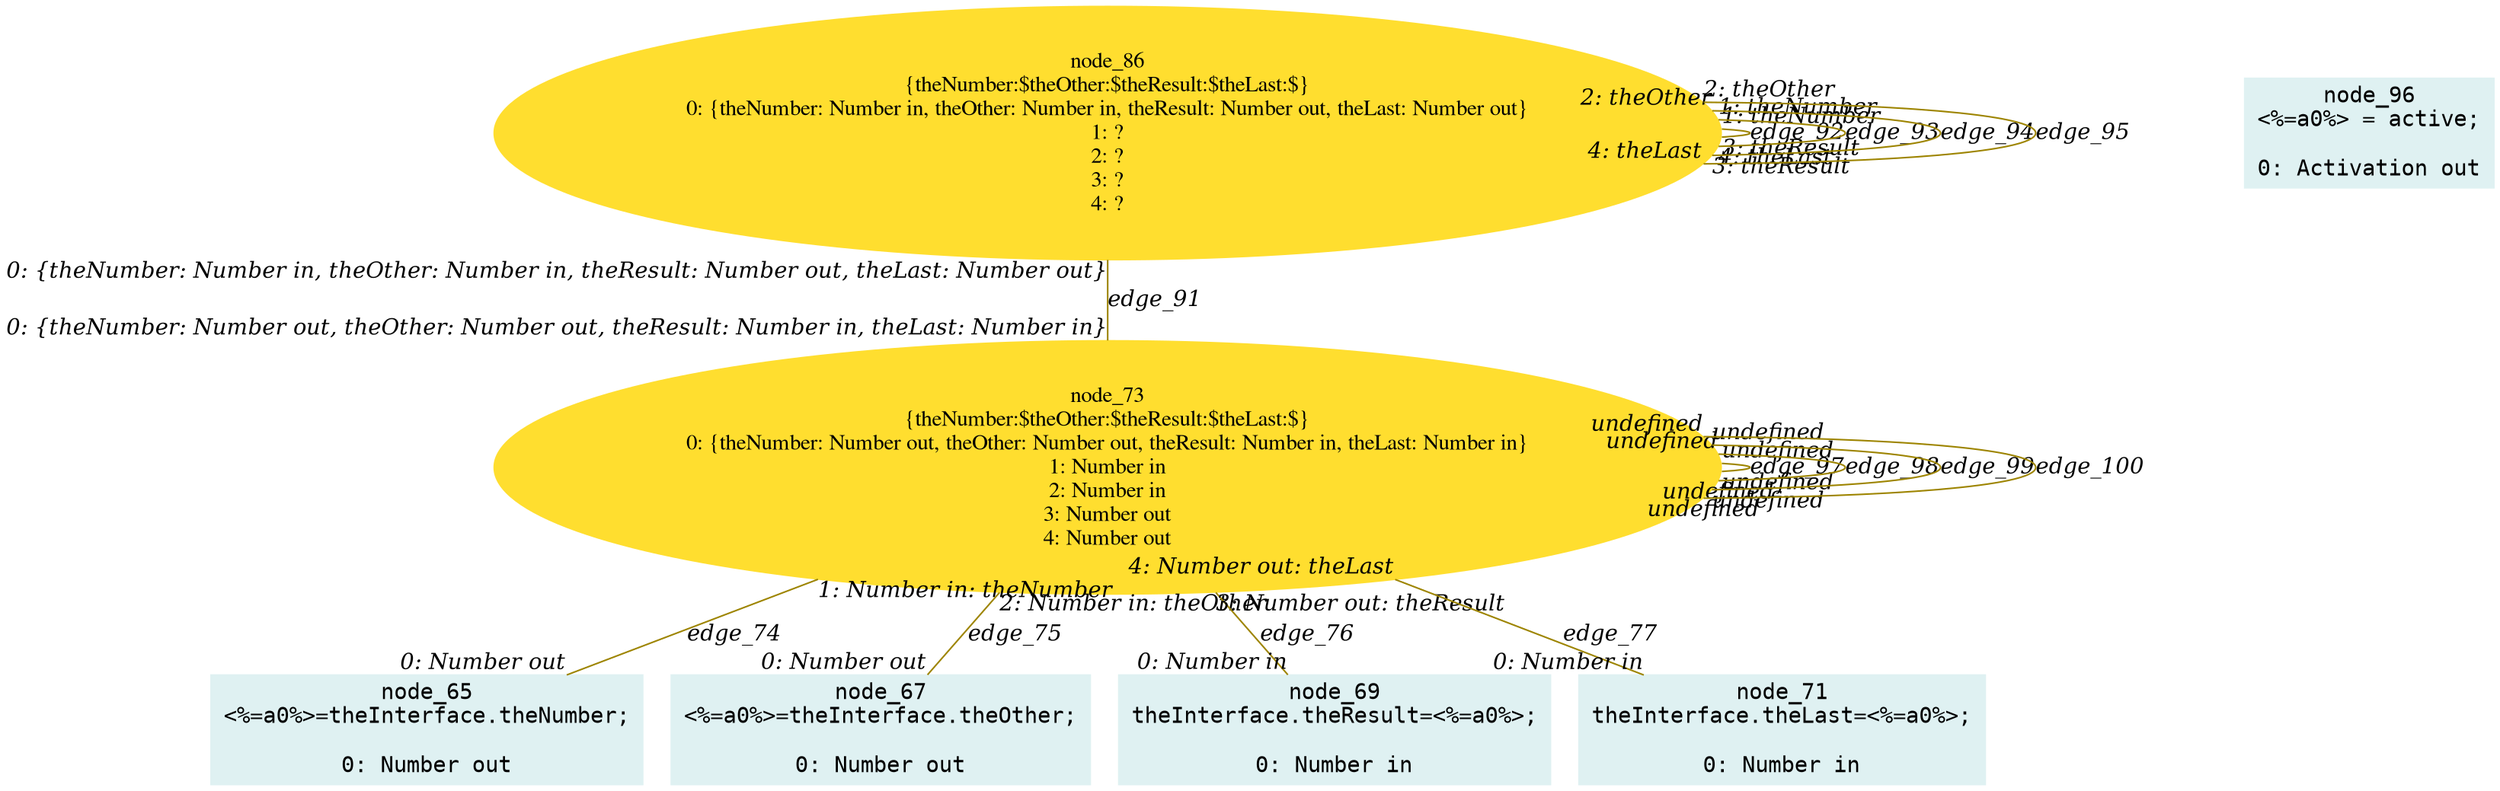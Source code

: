 digraph g{node_65 [shape="box", style="filled", color="#dff1f2", fontname="Courier", label="node_65
<%=a0%>=theInterface.theNumber;

0: Number out" ]
node_67 [shape="box", style="filled", color="#dff1f2", fontname="Courier", label="node_67
<%=a0%>=theInterface.theOther;

0: Number out" ]
node_69 [shape="box", style="filled", color="#dff1f2", fontname="Courier", label="node_69
theInterface.theResult=<%=a0%>;

0: Number in" ]
node_71 [shape="box", style="filled", color="#dff1f2", fontname="Courier", label="node_71
theInterface.theLast=<%=a0%>;

0: Number in" ]
node_73 [shape="ellipse", style="filled", color="#ffde2f", fontname="Times", label="node_73
{theNumber:$theOther:$theResult:$theLast:$}
0: {theNumber: Number out, theOther: Number out, theResult: Number in, theLast: Number in}
1: Number in
2: Number in
3: Number out
4: Number out" ]
node_86 [shape="ellipse", style="filled", color="#ffde2f", fontname="Times", label="node_86
{theNumber:$theOther:$theResult:$theLast:$}
0: {theNumber: Number in, theOther: Number in, theResult: Number out, theLast: Number out}
1: ?
2: ?
3: ?
4: ?" ]
node_96 [shape="box", style="filled", color="#dff1f2", fontname="Courier", label="node_96
<%=a0%> = active;

0: Activation out" ]
node_73 -> node_65 [dir=none, arrowHead=none, fontname="Times-Italic", arrowsize=1, color="#9d8400", label="edge_74",  headlabel="0: Number out", taillabel="1: Number in: theNumber" ]
node_73 -> node_67 [dir=none, arrowHead=none, fontname="Times-Italic", arrowsize=1, color="#9d8400", label="edge_75",  headlabel="0: Number out", taillabel="2: Number in: theOther" ]
node_73 -> node_69 [dir=none, arrowHead=none, fontname="Times-Italic", arrowsize=1, color="#9d8400", label="edge_76",  headlabel="0: Number in", taillabel="3: Number out: theResult" ]
node_73 -> node_71 [dir=none, arrowHead=none, fontname="Times-Italic", arrowsize=1, color="#9d8400", label="edge_77",  headlabel="0: Number in", taillabel="4: Number out: theLast" ]
node_86 -> node_73 [dir=none, arrowHead=none, fontname="Times-Italic", arrowsize=1, color="#9d8400", label="edge_91",  headlabel="0: {theNumber: Number out, theOther: Number out, theResult: Number in, theLast: Number in}", taillabel="0: {theNumber: Number in, theOther: Number in, theResult: Number out, theLast: Number out}" ]
node_86 -> node_86 [dir=none, arrowHead=none, fontname="Times-Italic", arrowsize=1, color="#9d8400", label="edge_92",  headlabel="3: theResult", taillabel="1: theNumber" ]
node_86 -> node_86 [dir=none, arrowHead=none, fontname="Times-Italic", arrowsize=1, color="#9d8400", label="edge_93",  headlabel="4: theLast", taillabel="1: theNumber" ]
node_86 -> node_86 [dir=none, arrowHead=none, fontname="Times-Italic", arrowsize=1, color="#9d8400", label="edge_94",  headlabel="3: theResult", taillabel="2: theOther" ]
node_86 -> node_86 [dir=none, arrowHead=none, fontname="Times-Italic", arrowsize=1, color="#9d8400", label="edge_95",  headlabel="4: theLast", taillabel="2: theOther" ]
node_73 -> node_73 [dir=none, arrowHead=none, fontname="Times-Italic", arrowsize=1, color="#9d8400", label="edge_97",  headlabel="undefined", taillabel="undefined" ]
node_73 -> node_73 [dir=none, arrowHead=none, fontname="Times-Italic", arrowsize=1, color="#9d8400", label="edge_98",  headlabel="undefined", taillabel="undefined" ]
node_73 -> node_73 [dir=none, arrowHead=none, fontname="Times-Italic", arrowsize=1, color="#9d8400", label="edge_99",  headlabel="undefined", taillabel="undefined" ]
node_73 -> node_73 [dir=none, arrowHead=none, fontname="Times-Italic", arrowsize=1, color="#9d8400", label="edge_100",  headlabel="undefined", taillabel="undefined" ]
}